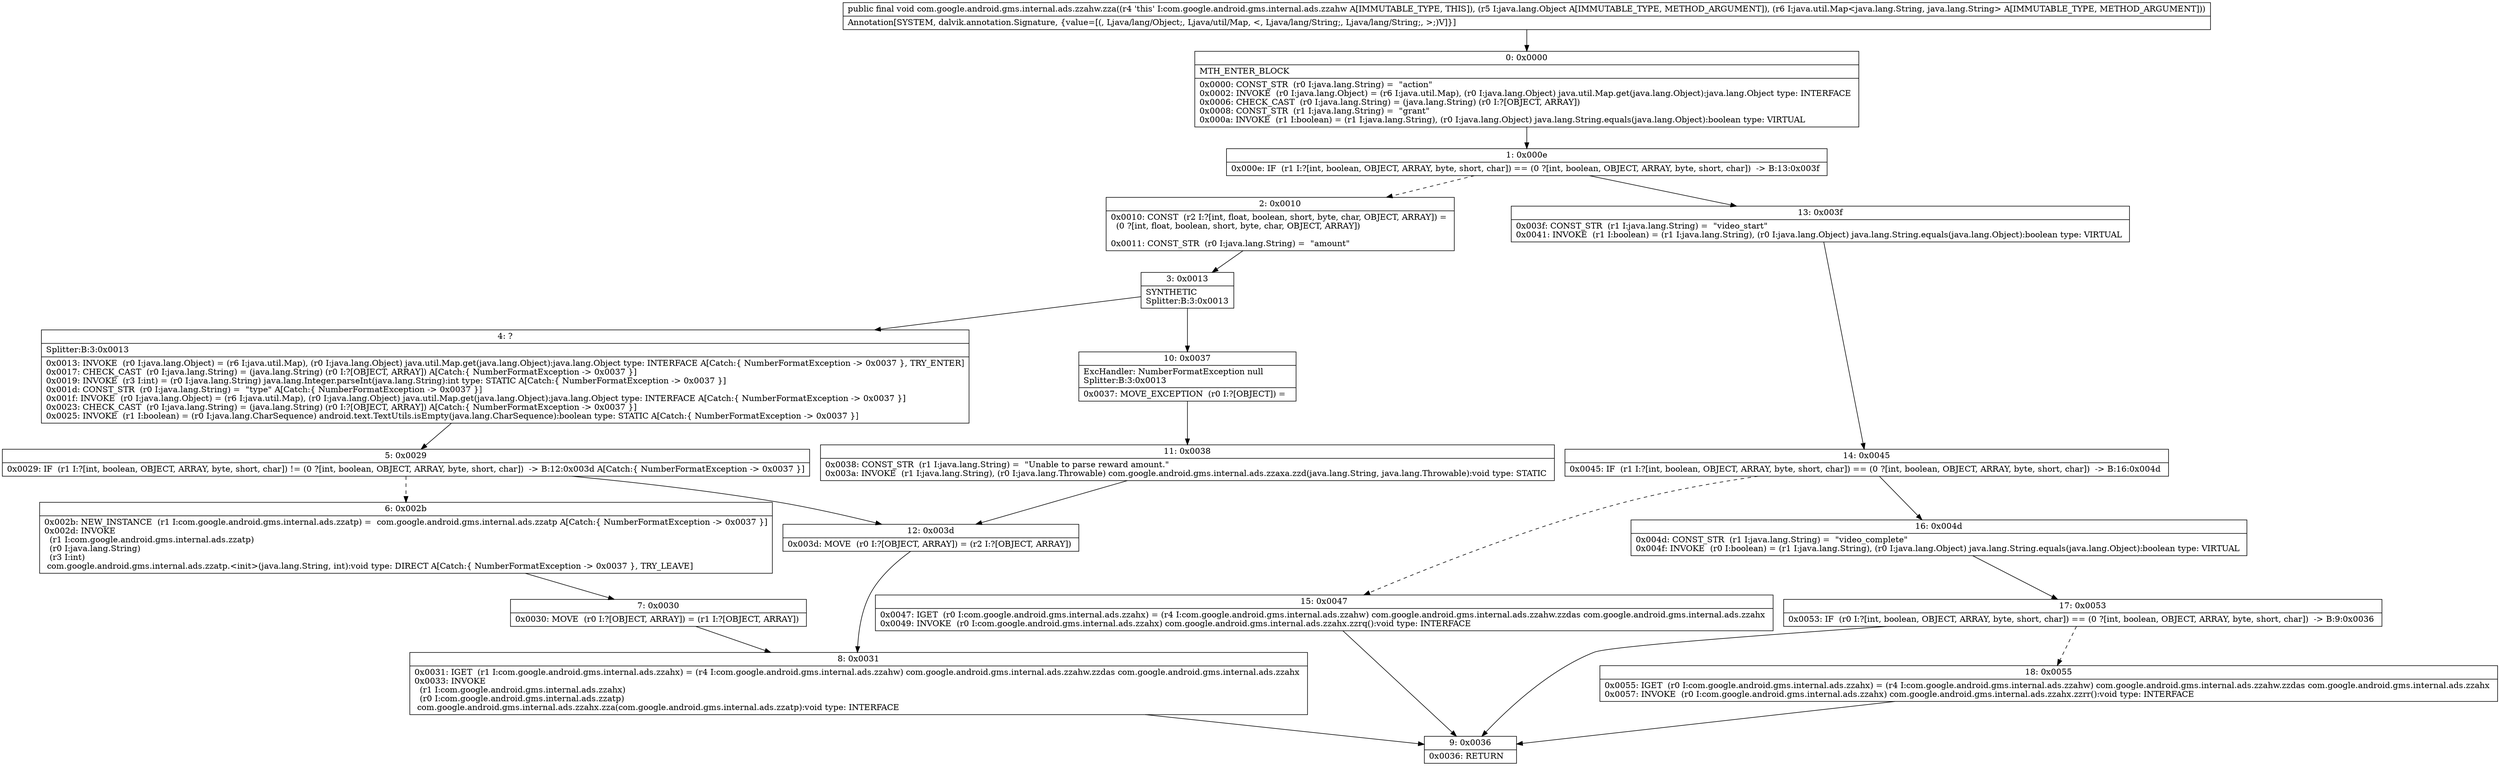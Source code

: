 digraph "CFG forcom.google.android.gms.internal.ads.zzahw.zza(Ljava\/lang\/Object;Ljava\/util\/Map;)V" {
Node_0 [shape=record,label="{0\:\ 0x0000|MTH_ENTER_BLOCK\l|0x0000: CONST_STR  (r0 I:java.lang.String) =  \"action\" \l0x0002: INVOKE  (r0 I:java.lang.Object) = (r6 I:java.util.Map), (r0 I:java.lang.Object) java.util.Map.get(java.lang.Object):java.lang.Object type: INTERFACE \l0x0006: CHECK_CAST  (r0 I:java.lang.String) = (java.lang.String) (r0 I:?[OBJECT, ARRAY]) \l0x0008: CONST_STR  (r1 I:java.lang.String) =  \"grant\" \l0x000a: INVOKE  (r1 I:boolean) = (r1 I:java.lang.String), (r0 I:java.lang.Object) java.lang.String.equals(java.lang.Object):boolean type: VIRTUAL \l}"];
Node_1 [shape=record,label="{1\:\ 0x000e|0x000e: IF  (r1 I:?[int, boolean, OBJECT, ARRAY, byte, short, char]) == (0 ?[int, boolean, OBJECT, ARRAY, byte, short, char])  \-\> B:13:0x003f \l}"];
Node_2 [shape=record,label="{2\:\ 0x0010|0x0010: CONST  (r2 I:?[int, float, boolean, short, byte, char, OBJECT, ARRAY]) = \l  (0 ?[int, float, boolean, short, byte, char, OBJECT, ARRAY])\l \l0x0011: CONST_STR  (r0 I:java.lang.String) =  \"amount\" \l}"];
Node_3 [shape=record,label="{3\:\ 0x0013|SYNTHETIC\lSplitter:B:3:0x0013\l}"];
Node_4 [shape=record,label="{4\:\ ?|Splitter:B:3:0x0013\l|0x0013: INVOKE  (r0 I:java.lang.Object) = (r6 I:java.util.Map), (r0 I:java.lang.Object) java.util.Map.get(java.lang.Object):java.lang.Object type: INTERFACE A[Catch:\{ NumberFormatException \-\> 0x0037 \}, TRY_ENTER]\l0x0017: CHECK_CAST  (r0 I:java.lang.String) = (java.lang.String) (r0 I:?[OBJECT, ARRAY]) A[Catch:\{ NumberFormatException \-\> 0x0037 \}]\l0x0019: INVOKE  (r3 I:int) = (r0 I:java.lang.String) java.lang.Integer.parseInt(java.lang.String):int type: STATIC A[Catch:\{ NumberFormatException \-\> 0x0037 \}]\l0x001d: CONST_STR  (r0 I:java.lang.String) =  \"type\" A[Catch:\{ NumberFormatException \-\> 0x0037 \}]\l0x001f: INVOKE  (r0 I:java.lang.Object) = (r6 I:java.util.Map), (r0 I:java.lang.Object) java.util.Map.get(java.lang.Object):java.lang.Object type: INTERFACE A[Catch:\{ NumberFormatException \-\> 0x0037 \}]\l0x0023: CHECK_CAST  (r0 I:java.lang.String) = (java.lang.String) (r0 I:?[OBJECT, ARRAY]) A[Catch:\{ NumberFormatException \-\> 0x0037 \}]\l0x0025: INVOKE  (r1 I:boolean) = (r0 I:java.lang.CharSequence) android.text.TextUtils.isEmpty(java.lang.CharSequence):boolean type: STATIC A[Catch:\{ NumberFormatException \-\> 0x0037 \}]\l}"];
Node_5 [shape=record,label="{5\:\ 0x0029|0x0029: IF  (r1 I:?[int, boolean, OBJECT, ARRAY, byte, short, char]) != (0 ?[int, boolean, OBJECT, ARRAY, byte, short, char])  \-\> B:12:0x003d A[Catch:\{ NumberFormatException \-\> 0x0037 \}]\l}"];
Node_6 [shape=record,label="{6\:\ 0x002b|0x002b: NEW_INSTANCE  (r1 I:com.google.android.gms.internal.ads.zzatp) =  com.google.android.gms.internal.ads.zzatp A[Catch:\{ NumberFormatException \-\> 0x0037 \}]\l0x002d: INVOKE  \l  (r1 I:com.google.android.gms.internal.ads.zzatp)\l  (r0 I:java.lang.String)\l  (r3 I:int)\l com.google.android.gms.internal.ads.zzatp.\<init\>(java.lang.String, int):void type: DIRECT A[Catch:\{ NumberFormatException \-\> 0x0037 \}, TRY_LEAVE]\l}"];
Node_7 [shape=record,label="{7\:\ 0x0030|0x0030: MOVE  (r0 I:?[OBJECT, ARRAY]) = (r1 I:?[OBJECT, ARRAY]) \l}"];
Node_8 [shape=record,label="{8\:\ 0x0031|0x0031: IGET  (r1 I:com.google.android.gms.internal.ads.zzahx) = (r4 I:com.google.android.gms.internal.ads.zzahw) com.google.android.gms.internal.ads.zzahw.zzdas com.google.android.gms.internal.ads.zzahx \l0x0033: INVOKE  \l  (r1 I:com.google.android.gms.internal.ads.zzahx)\l  (r0 I:com.google.android.gms.internal.ads.zzatp)\l com.google.android.gms.internal.ads.zzahx.zza(com.google.android.gms.internal.ads.zzatp):void type: INTERFACE \l}"];
Node_9 [shape=record,label="{9\:\ 0x0036|0x0036: RETURN   \l}"];
Node_10 [shape=record,label="{10\:\ 0x0037|ExcHandler: NumberFormatException null\lSplitter:B:3:0x0013\l|0x0037: MOVE_EXCEPTION  (r0 I:?[OBJECT]) =  \l}"];
Node_11 [shape=record,label="{11\:\ 0x0038|0x0038: CONST_STR  (r1 I:java.lang.String) =  \"Unable to parse reward amount.\" \l0x003a: INVOKE  (r1 I:java.lang.String), (r0 I:java.lang.Throwable) com.google.android.gms.internal.ads.zzaxa.zzd(java.lang.String, java.lang.Throwable):void type: STATIC \l}"];
Node_12 [shape=record,label="{12\:\ 0x003d|0x003d: MOVE  (r0 I:?[OBJECT, ARRAY]) = (r2 I:?[OBJECT, ARRAY]) \l}"];
Node_13 [shape=record,label="{13\:\ 0x003f|0x003f: CONST_STR  (r1 I:java.lang.String) =  \"video_start\" \l0x0041: INVOKE  (r1 I:boolean) = (r1 I:java.lang.String), (r0 I:java.lang.Object) java.lang.String.equals(java.lang.Object):boolean type: VIRTUAL \l}"];
Node_14 [shape=record,label="{14\:\ 0x0045|0x0045: IF  (r1 I:?[int, boolean, OBJECT, ARRAY, byte, short, char]) == (0 ?[int, boolean, OBJECT, ARRAY, byte, short, char])  \-\> B:16:0x004d \l}"];
Node_15 [shape=record,label="{15\:\ 0x0047|0x0047: IGET  (r0 I:com.google.android.gms.internal.ads.zzahx) = (r4 I:com.google.android.gms.internal.ads.zzahw) com.google.android.gms.internal.ads.zzahw.zzdas com.google.android.gms.internal.ads.zzahx \l0x0049: INVOKE  (r0 I:com.google.android.gms.internal.ads.zzahx) com.google.android.gms.internal.ads.zzahx.zzrq():void type: INTERFACE \l}"];
Node_16 [shape=record,label="{16\:\ 0x004d|0x004d: CONST_STR  (r1 I:java.lang.String) =  \"video_complete\" \l0x004f: INVOKE  (r0 I:boolean) = (r1 I:java.lang.String), (r0 I:java.lang.Object) java.lang.String.equals(java.lang.Object):boolean type: VIRTUAL \l}"];
Node_17 [shape=record,label="{17\:\ 0x0053|0x0053: IF  (r0 I:?[int, boolean, OBJECT, ARRAY, byte, short, char]) == (0 ?[int, boolean, OBJECT, ARRAY, byte, short, char])  \-\> B:9:0x0036 \l}"];
Node_18 [shape=record,label="{18\:\ 0x0055|0x0055: IGET  (r0 I:com.google.android.gms.internal.ads.zzahx) = (r4 I:com.google.android.gms.internal.ads.zzahw) com.google.android.gms.internal.ads.zzahw.zzdas com.google.android.gms.internal.ads.zzahx \l0x0057: INVOKE  (r0 I:com.google.android.gms.internal.ads.zzahx) com.google.android.gms.internal.ads.zzahx.zzrr():void type: INTERFACE \l}"];
MethodNode[shape=record,label="{public final void com.google.android.gms.internal.ads.zzahw.zza((r4 'this' I:com.google.android.gms.internal.ads.zzahw A[IMMUTABLE_TYPE, THIS]), (r5 I:java.lang.Object A[IMMUTABLE_TYPE, METHOD_ARGUMENT]), (r6 I:java.util.Map\<java.lang.String, java.lang.String\> A[IMMUTABLE_TYPE, METHOD_ARGUMENT]))  | Annotation[SYSTEM, dalvik.annotation.Signature, \{value=[(, Ljava\/lang\/Object;, Ljava\/util\/Map, \<, Ljava\/lang\/String;, Ljava\/lang\/String;, \>;)V]\}]\l}"];
MethodNode -> Node_0;
Node_0 -> Node_1;
Node_1 -> Node_2[style=dashed];
Node_1 -> Node_13;
Node_2 -> Node_3;
Node_3 -> Node_4;
Node_3 -> Node_10;
Node_4 -> Node_5;
Node_5 -> Node_6[style=dashed];
Node_5 -> Node_12;
Node_6 -> Node_7;
Node_7 -> Node_8;
Node_8 -> Node_9;
Node_10 -> Node_11;
Node_11 -> Node_12;
Node_12 -> Node_8;
Node_13 -> Node_14;
Node_14 -> Node_15[style=dashed];
Node_14 -> Node_16;
Node_15 -> Node_9;
Node_16 -> Node_17;
Node_17 -> Node_9;
Node_17 -> Node_18[style=dashed];
Node_18 -> Node_9;
}

